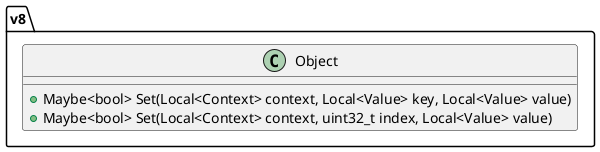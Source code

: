 @startuml

namespace v8 {
  class Object {
    +Maybe<bool> Set(Local<Context> context, Local<Value> key, Local<Value> value)
    +Maybe<bool> Set(Local<Context> context, uint32_t index, Local<Value> value)	
  }

}
@enduml
